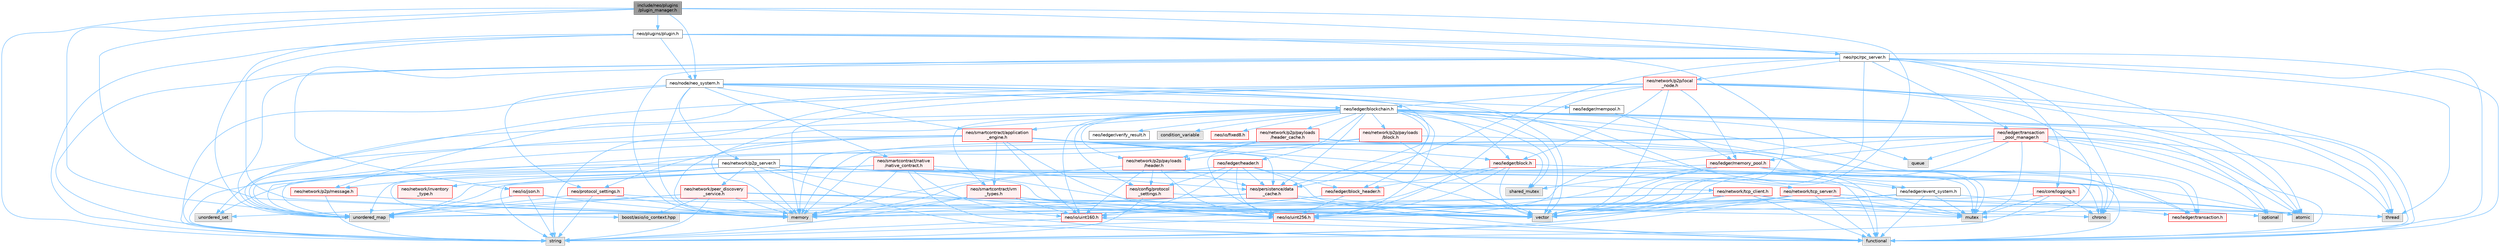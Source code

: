 digraph "include/neo/plugins/plugin_manager.h"
{
 // LATEX_PDF_SIZE
  bgcolor="transparent";
  edge [fontname=Helvetica,fontsize=10,labelfontname=Helvetica,labelfontsize=10];
  node [fontname=Helvetica,fontsize=10,shape=box,height=0.2,width=0.4];
  Node1 [id="Node000001",label="include/neo/plugins\l/plugin_manager.h",height=0.2,width=0.4,color="gray40", fillcolor="grey60", style="filled", fontcolor="black",tooltip=" "];
  Node1 -> Node2 [id="edge1_Node000001_Node000002",color="steelblue1",style="solid",tooltip=" "];
  Node2 [id="Node000002",label="neo/node/neo_system.h",height=0.2,width=0.4,color="grey40", fillcolor="white", style="filled",URL="$node_2neo__system_8h.html",tooltip=" "];
  Node2 -> Node3 [id="edge2_Node000002_Node000003",color="steelblue1",style="solid",tooltip=" "];
  Node3 [id="Node000003",label="neo/ledger/blockchain.h",height=0.2,width=0.4,color="grey40", fillcolor="white", style="filled",URL="$blockchain_8h.html",tooltip=" "];
  Node3 -> Node4 [id="edge3_Node000003_Node000004",color="steelblue1",style="solid",tooltip=" "];
  Node4 [id="Node000004",label="neo/ledger/block.h",height=0.2,width=0.4,color="red", fillcolor="#FFF0F0", style="filled",URL="$ledger_2block_8h.html",tooltip=" "];
  Node4 -> Node14 [id="edge4_Node000004_Node000014",color="steelblue1",style="solid",tooltip=" "];
  Node14 [id="Node000014",label="neo/io/uint160.h",height=0.2,width=0.4,color="red", fillcolor="#FFF0F0", style="filled",URL="$uint160_8h.html",tooltip=" "];
  Node14 -> Node16 [id="edge5_Node000014_Node000016",color="steelblue1",style="solid",tooltip=" "];
  Node16 [id="Node000016",label="functional",height=0.2,width=0.4,color="grey60", fillcolor="#E0E0E0", style="filled",tooltip=" "];
  Node14 -> Node10 [id="edge6_Node000014_Node000010",color="steelblue1",style="solid",tooltip=" "];
  Node10 [id="Node000010",label="string",height=0.2,width=0.4,color="grey60", fillcolor="#E0E0E0", style="filled",tooltip=" "];
  Node4 -> Node17 [id="edge7_Node000004_Node000017",color="steelblue1",style="solid",tooltip=" "];
  Node17 [id="Node000017",label="neo/io/uint256.h",height=0.2,width=0.4,color="red", fillcolor="#FFF0F0", style="filled",URL="$uint256_8h.html",tooltip=" "];
  Node17 -> Node16 [id="edge8_Node000017_Node000016",color="steelblue1",style="solid",tooltip=" "];
  Node17 -> Node10 [id="edge9_Node000017_Node000010",color="steelblue1",style="solid",tooltip=" "];
  Node4 -> Node19 [id="edge10_Node000004_Node000019",color="steelblue1",style="solid",tooltip=" "];
  Node19 [id="Node000019",label="neo/ledger/block_header.h",height=0.2,width=0.4,color="red", fillcolor="#FFF0F0", style="filled",URL="$block__header_8h.html",tooltip=" "];
  Node19 -> Node14 [id="edge11_Node000019_Node000014",color="steelblue1",style="solid",tooltip=" "];
  Node19 -> Node17 [id="edge12_Node000019_Node000017",color="steelblue1",style="solid",tooltip=" "];
  Node4 -> Node52 [id="edge13_Node000004_Node000052",color="steelblue1",style="solid",tooltip=" "];
  Node52 [id="Node000052",label="neo/ledger/transaction.h",height=0.2,width=0.4,color="red", fillcolor="#FFF0F0", style="filled",URL="$ledger_2transaction_8h.html",tooltip=" "];
  Node4 -> Node67 [id="edge14_Node000004_Node000067",color="steelblue1",style="solid",tooltip=" "];
  Node67 [id="Node000067",label="chrono",height=0.2,width=0.4,color="grey60", fillcolor="#E0E0E0", style="filled",tooltip=" "];
  Node4 -> Node11 [id="edge15_Node000004_Node000011",color="steelblue1",style="solid",tooltip=" "];
  Node11 [id="Node000011",label="vector",height=0.2,width=0.4,color="grey60", fillcolor="#E0E0E0", style="filled",tooltip=" "];
  Node3 -> Node19 [id="edge16_Node000003_Node000019",color="steelblue1",style="solid",tooltip=" "];
  Node3 -> Node68 [id="edge17_Node000003_Node000068",color="steelblue1",style="solid",tooltip=" "];
  Node68 [id="Node000068",label="neo/ledger/event_system.h",height=0.2,width=0.4,color="grey40", fillcolor="white", style="filled",URL="$event__system_8h.html",tooltip=" "];
  Node68 -> Node16 [id="edge18_Node000068_Node000016",color="steelblue1",style="solid",tooltip=" "];
  Node68 -> Node13 [id="edge19_Node000068_Node000013",color="steelblue1",style="solid",tooltip=" "];
  Node13 [id="Node000013",label="memory",height=0.2,width=0.4,color="grey60", fillcolor="#E0E0E0", style="filled",tooltip=" "];
  Node68 -> Node69 [id="edge20_Node000068_Node000069",color="steelblue1",style="solid",tooltip=" "];
  Node69 [id="Node000069",label="mutex",height=0.2,width=0.4,color="grey60", fillcolor="#E0E0E0", style="filled",tooltip=" "];
  Node68 -> Node11 [id="edge21_Node000068_Node000011",color="steelblue1",style="solid",tooltip=" "];
  Node68 -> Node52 [id="edge22_Node000068_Node000052",color="steelblue1",style="solid",tooltip=" "];
  Node3 -> Node70 [id="edge23_Node000003_Node000070",color="steelblue1",style="solid",tooltip=" "];
  Node70 [id="Node000070",label="neo/ledger/header.h",height=0.2,width=0.4,color="red", fillcolor="#FFF0F0", style="filled",URL="$ledger_2header_8h.html",tooltip=" "];
  Node70 -> Node71 [id="edge24_Node000070_Node000071",color="steelblue1",style="solid",tooltip=" "];
  Node71 [id="Node000071",label="neo/config/protocol\l_settings.h",height=0.2,width=0.4,color="red", fillcolor="#FFF0F0", style="filled",URL="$config_2protocol__settings_8h.html",tooltip=" "];
  Node71 -> Node10 [id="edge25_Node000071_Node000010",color="steelblue1",style="solid",tooltip=" "];
  Node71 -> Node11 [id="edge26_Node000071_Node000011",color="steelblue1",style="solid",tooltip=" "];
  Node70 -> Node14 [id="edge27_Node000070_Node000014",color="steelblue1",style="solid",tooltip=" "];
  Node70 -> Node17 [id="edge28_Node000070_Node000017",color="steelblue1",style="solid",tooltip=" "];
  Node70 -> Node19 [id="edge29_Node000070_Node000019",color="steelblue1",style="solid",tooltip=" "];
  Node70 -> Node72 [id="edge30_Node000070_Node000072",color="steelblue1",style="solid",tooltip=" "];
  Node72 [id="Node000072",label="neo/persistence/data\l_cache.h",height=0.2,width=0.4,color="red", fillcolor="#FFF0F0", style="filled",URL="$data__cache_8h.html",tooltip=" "];
  Node72 -> Node16 [id="edge31_Node000072_Node000016",color="steelblue1",style="solid",tooltip=" "];
  Node72 -> Node13 [id="edge32_Node000072_Node000013",color="steelblue1",style="solid",tooltip=" "];
  Node72 -> Node59 [id="edge33_Node000072_Node000059",color="steelblue1",style="solid",tooltip=" "];
  Node59 [id="Node000059",label="optional",height=0.2,width=0.4,color="grey60", fillcolor="#E0E0E0", style="filled",tooltip=" "];
  Node72 -> Node38 [id="edge34_Node000072_Node000038",color="steelblue1",style="solid",tooltip=" "];
  Node38 [id="Node000038",label="unordered_map",height=0.2,width=0.4,color="grey60", fillcolor="#E0E0E0", style="filled",tooltip=" "];
  Node70 -> Node13 [id="edge35_Node000070_Node000013",color="steelblue1",style="solid",tooltip=" "];
  Node70 -> Node11 [id="edge36_Node000070_Node000011",color="steelblue1",style="solid",tooltip=" "];
  Node3 -> Node52 [id="edge37_Node000003_Node000052",color="steelblue1",style="solid",tooltip=" "];
  Node3 -> Node84 [id="edge38_Node000003_Node000084",color="steelblue1",style="solid",tooltip=" "];
  Node84 [id="Node000084",label="neo/network/p2p/payloads\l/block.h",height=0.2,width=0.4,color="red", fillcolor="#FFF0F0", style="filled",URL="$network_2p2p_2payloads_2block_8h.html",tooltip=" "];
  Node84 -> Node52 [id="edge39_Node000084_Node000052",color="steelblue1",style="solid",tooltip=" "];
  Node84 -> Node85 [id="edge40_Node000084_Node000085",color="steelblue1",style="solid",tooltip=" "];
  Node85 [id="Node000085",label="neo/network/p2p/payloads\l/header.h",height=0.2,width=0.4,color="red", fillcolor="#FFF0F0", style="filled",URL="$network_2p2p_2payloads_2header_8h.html",tooltip=" "];
  Node85 -> Node71 [id="edge41_Node000085_Node000071",color="steelblue1",style="solid",tooltip=" "];
  Node85 -> Node14 [id="edge42_Node000085_Node000014",color="steelblue1",style="solid",tooltip=" "];
  Node85 -> Node17 [id="edge43_Node000085_Node000017",color="steelblue1",style="solid",tooltip=" "];
  Node85 -> Node72 [id="edge44_Node000085_Node000072",color="steelblue1",style="solid",tooltip=" "];
  Node85 -> Node13 [id="edge45_Node000085_Node000013",color="steelblue1",style="solid",tooltip=" "];
  Node84 -> Node13 [id="edge46_Node000084_Node000013",color="steelblue1",style="solid",tooltip=" "];
  Node84 -> Node11 [id="edge47_Node000084_Node000011",color="steelblue1",style="solid",tooltip=" "];
  Node3 -> Node85 [id="edge48_Node000003_Node000085",color="steelblue1",style="solid",tooltip=" "];
  Node3 -> Node86 [id="edge49_Node000003_Node000086",color="steelblue1",style="solid",tooltip=" "];
  Node86 [id="Node000086",label="neo/network/p2p/payloads\l/header_cache.h",height=0.2,width=0.4,color="red", fillcolor="#FFF0F0", style="filled",URL="$network_2p2p_2payloads_2header__cache_8h.html",tooltip=" "];
  Node86 -> Node17 [id="edge50_Node000086_Node000017",color="steelblue1",style="solid",tooltip=" "];
  Node86 -> Node85 [id="edge51_Node000086_Node000085",color="steelblue1",style="solid",tooltip=" "];
  Node86 -> Node13 [id="edge52_Node000086_Node000013",color="steelblue1",style="solid",tooltip=" "];
  Node86 -> Node69 [id="edge53_Node000086_Node000069",color="steelblue1",style="solid",tooltip=" "];
  Node86 -> Node81 [id="edge54_Node000086_Node000081",color="steelblue1",style="solid",tooltip=" "];
  Node81 [id="Node000081",label="shared_mutex",height=0.2,width=0.4,color="grey60", fillcolor="#E0E0E0", style="filled",tooltip=" "];
  Node86 -> Node38 [id="edge55_Node000086_Node000038",color="steelblue1",style="solid",tooltip=" "];
  Node3 -> Node71 [id="edge56_Node000003_Node000071",color="steelblue1",style="solid",tooltip=" "];
  Node3 -> Node21 [id="edge57_Node000003_Node000021",color="steelblue1",style="solid",tooltip=" "];
  Node21 [id="Node000021",label="neo/io/fixed8.h",height=0.2,width=0.4,color="red", fillcolor="#FFF0F0", style="filled",URL="$io_2fixed8_8h.html",tooltip=" "];
  Node3 -> Node14 [id="edge58_Node000003_Node000014",color="steelblue1",style="solid",tooltip=" "];
  Node3 -> Node17 [id="edge59_Node000003_Node000017",color="steelblue1",style="solid",tooltip=" "];
  Node3 -> Node88 [id="edge60_Node000003_Node000088",color="steelblue1",style="solid",tooltip=" "];
  Node88 [id="Node000088",label="neo/ledger/verify_result.h",height=0.2,width=0.4,color="grey40", fillcolor="white", style="filled",URL="$verify__result_8h.html",tooltip=" "];
  Node3 -> Node72 [id="edge61_Node000003_Node000072",color="steelblue1",style="solid",tooltip=" "];
  Node3 -> Node89 [id="edge62_Node000003_Node000089",color="steelblue1",style="solid",tooltip=" "];
  Node89 [id="Node000089",label="neo/smartcontract/application\l_engine.h",height=0.2,width=0.4,color="red", fillcolor="#FFF0F0", style="filled",URL="$application__engine_8h.html",tooltip=" "];
  Node89 -> Node14 [id="edge63_Node000089_Node000014",color="steelblue1",style="solid",tooltip=" "];
  Node89 -> Node17 [id="edge64_Node000089_Node000017",color="steelblue1",style="solid",tooltip=" "];
  Node89 -> Node4 [id="edge65_Node000089_Node000004",color="steelblue1",style="solid",tooltip=" "];
  Node89 -> Node52 [id="edge66_Node000089_Node000052",color="steelblue1",style="solid",tooltip=" "];
  Node89 -> Node72 [id="edge67_Node000089_Node000072",color="steelblue1",style="solid",tooltip=" "];
  Node89 -> Node90 [id="edge68_Node000089_Node000090",color="steelblue1",style="solid",tooltip=" "];
  Node90 [id="Node000090",label="neo/protocol_settings.h",height=0.2,width=0.4,color="red", fillcolor="#FFF0F0", style="filled",URL="$protocol__settings_8h.html",tooltip=" "];
  Node90 -> Node13 [id="edge69_Node000090_Node000013",color="steelblue1",style="solid",tooltip=" "];
  Node90 -> Node10 [id="edge70_Node000090_Node000010",color="steelblue1",style="solid",tooltip=" "];
  Node90 -> Node38 [id="edge71_Node000090_Node000038",color="steelblue1",style="solid",tooltip=" "];
  Node90 -> Node11 [id="edge72_Node000090_Node000011",color="steelblue1",style="solid",tooltip=" "];
  Node89 -> Node110 [id="edge73_Node000089_Node000110",color="steelblue1",style="solid",tooltip=" "];
  Node110 [id="Node000110",label="neo/smartcontract/vm\l_types.h",height=0.2,width=0.4,color="red", fillcolor="#FFF0F0", style="filled",URL="$vm__types_8h.html",tooltip=" "];
  Node110 -> Node14 [id="edge74_Node000110_Node000014",color="steelblue1",style="solid",tooltip=" "];
  Node110 -> Node17 [id="edge75_Node000110_Node000017",color="steelblue1",style="solid",tooltip=" "];
  Node110 -> Node13 [id="edge76_Node000110_Node000013",color="steelblue1",style="solid",tooltip=" "];
  Node110 -> Node10 [id="edge77_Node000110_Node000010",color="steelblue1",style="solid",tooltip=" "];
  Node110 -> Node11 [id="edge78_Node000110_Node000011",color="steelblue1",style="solid",tooltip=" "];
  Node89 -> Node16 [id="edge79_Node000089_Node000016",color="steelblue1",style="solid",tooltip=" "];
  Node89 -> Node13 [id="edge80_Node000089_Node000013",color="steelblue1",style="solid",tooltip=" "];
  Node89 -> Node10 [id="edge81_Node000089_Node000010",color="steelblue1",style="solid",tooltip=" "];
  Node89 -> Node38 [id="edge82_Node000089_Node000038",color="steelblue1",style="solid",tooltip=" "];
  Node89 -> Node11 [id="edge83_Node000089_Node000011",color="steelblue1",style="solid",tooltip=" "];
  Node3 -> Node110 [id="edge84_Node000003_Node000110",color="steelblue1",style="solid",tooltip=" "];
  Node3 -> Node111 [id="edge85_Node000003_Node000111",color="steelblue1",style="solid",tooltip=" "];
  Node111 [id="Node000111",label="atomic",height=0.2,width=0.4,color="grey60", fillcolor="#E0E0E0", style="filled",tooltip=" "];
  Node3 -> Node112 [id="edge86_Node000003_Node000112",color="steelblue1",style="solid",tooltip=" "];
  Node112 [id="Node000112",label="condition_variable",height=0.2,width=0.4,color="grey60", fillcolor="#E0E0E0", style="filled",tooltip=" "];
  Node3 -> Node16 [id="edge87_Node000003_Node000016",color="steelblue1",style="solid",tooltip=" "];
  Node3 -> Node13 [id="edge88_Node000003_Node000013",color="steelblue1",style="solid",tooltip=" "];
  Node3 -> Node69 [id="edge89_Node000003_Node000069",color="steelblue1",style="solid",tooltip=" "];
  Node3 -> Node59 [id="edge90_Node000003_Node000059",color="steelblue1",style="solid",tooltip=" "];
  Node3 -> Node113 [id="edge91_Node000003_Node000113",color="steelblue1",style="solid",tooltip=" "];
  Node113 [id="Node000113",label="queue",height=0.2,width=0.4,color="grey60", fillcolor="#E0E0E0", style="filled",tooltip=" "];
  Node3 -> Node81 [id="edge92_Node000003_Node000081",color="steelblue1",style="solid",tooltip=" "];
  Node3 -> Node114 [id="edge93_Node000003_Node000114",color="steelblue1",style="solid",tooltip=" "];
  Node114 [id="Node000114",label="thread",height=0.2,width=0.4,color="grey60", fillcolor="#E0E0E0", style="filled",tooltip=" "];
  Node3 -> Node38 [id="edge94_Node000003_Node000038",color="steelblue1",style="solid",tooltip=" "];
  Node3 -> Node107 [id="edge95_Node000003_Node000107",color="steelblue1",style="solid",tooltip=" "];
  Node107 [id="Node000107",label="unordered_set",height=0.2,width=0.4,color="grey60", fillcolor="#E0E0E0", style="filled",tooltip=" "];
  Node3 -> Node11 [id="edge96_Node000003_Node000011",color="steelblue1",style="solid",tooltip=" "];
  Node2 -> Node115 [id="edge97_Node000002_Node000115",color="steelblue1",style="solid",tooltip=" "];
  Node115 [id="Node000115",label="neo/ledger/mempool.h",height=0.2,width=0.4,color="grey40", fillcolor="white", style="filled",URL="$mempool_8h.html",tooltip=" "];
  Node115 -> Node116 [id="edge98_Node000115_Node000116",color="steelblue1",style="solid",tooltip=" "];
  Node116 [id="Node000116",label="neo/ledger/memory_pool.h",height=0.2,width=0.4,color="red", fillcolor="#FFF0F0", style="filled",URL="$ledger_2memory__pool_8h.html",tooltip=" "];
  Node116 -> Node17 [id="edge99_Node000116_Node000017",color="steelblue1",style="solid",tooltip=" "];
  Node116 -> Node68 [id="edge100_Node000116_Node000068",color="steelblue1",style="solid",tooltip=" "];
  Node116 -> Node16 [id="edge101_Node000116_Node000016",color="steelblue1",style="solid",tooltip=" "];
  Node116 -> Node69 [id="edge102_Node000116_Node000069",color="steelblue1",style="solid",tooltip=" "];
  Node116 -> Node81 [id="edge103_Node000116_Node000081",color="steelblue1",style="solid",tooltip=" "];
  Node116 -> Node38 [id="edge104_Node000116_Node000038",color="steelblue1",style="solid",tooltip=" "];
  Node116 -> Node11 [id="edge105_Node000116_Node000011",color="steelblue1",style="solid",tooltip=" "];
  Node2 -> Node119 [id="edge106_Node000002_Node000119",color="steelblue1",style="solid",tooltip=" "];
  Node119 [id="Node000119",label="neo/network/p2p_server.h",height=0.2,width=0.4,color="grey40", fillcolor="white", style="filled",URL="$p2p__server_8h.html",tooltip=" "];
  Node119 -> Node17 [id="edge107_Node000119_Node000017",color="steelblue1",style="solid",tooltip=" "];
  Node119 -> Node120 [id="edge108_Node000119_Node000120",color="steelblue1",style="solid",tooltip=" "];
  Node120 [id="Node000120",label="neo/network/inventory\l_type.h",height=0.2,width=0.4,color="red", fillcolor="#FFF0F0", style="filled",URL="$inventory__type_8h.html",tooltip=" "];
  Node119 -> Node121 [id="edge109_Node000119_Node000121",color="steelblue1",style="solid",tooltip=" "];
  Node121 [id="Node000121",label="neo/network/p2p/message.h",height=0.2,width=0.4,color="red", fillcolor="#FFF0F0", style="filled",URL="$message_8h.html",tooltip=" "];
  Node121 -> Node13 [id="edge110_Node000121_Node000013",color="steelblue1",style="solid",tooltip=" "];
  Node121 -> Node10 [id="edge111_Node000121_Node000010",color="steelblue1",style="solid",tooltip=" "];
  Node119 -> Node124 [id="edge112_Node000119_Node000124",color="steelblue1",style="solid",tooltip=" "];
  Node124 [id="Node000124",label="neo/network/peer_discovery\l_service.h",height=0.2,width=0.4,color="red", fillcolor="#FFF0F0", style="filled",URL="$peer__discovery__service_8h.html",tooltip=" "];
  Node124 -> Node127 [id="edge113_Node000124_Node000127",color="steelblue1",style="solid",tooltip=" "];
  Node127 [id="Node000127",label="boost/asio/io_context.hpp",height=0.2,width=0.4,color="grey60", fillcolor="#E0E0E0", style="filled",tooltip=" "];
  Node124 -> Node67 [id="edge114_Node000124_Node000067",color="steelblue1",style="solid",tooltip=" "];
  Node124 -> Node13 [id="edge115_Node000124_Node000013",color="steelblue1",style="solid",tooltip=" "];
  Node124 -> Node69 [id="edge116_Node000124_Node000069",color="steelblue1",style="solid",tooltip=" "];
  Node124 -> Node10 [id="edge117_Node000124_Node000010",color="steelblue1",style="solid",tooltip=" "];
  Node124 -> Node38 [id="edge118_Node000124_Node000038",color="steelblue1",style="solid",tooltip=" "];
  Node124 -> Node107 [id="edge119_Node000124_Node000107",color="steelblue1",style="solid",tooltip=" "];
  Node124 -> Node11 [id="edge120_Node000124_Node000011",color="steelblue1",style="solid",tooltip=" "];
  Node119 -> Node131 [id="edge121_Node000119_Node000131",color="steelblue1",style="solid",tooltip=" "];
  Node131 [id="Node000131",label="neo/network/tcp_client.h",height=0.2,width=0.4,color="red", fillcolor="#FFF0F0", style="filled",URL="$tcp__client_8h.html",tooltip=" "];
  Node131 -> Node111 [id="edge122_Node000131_Node000111",color="steelblue1",style="solid",tooltip=" "];
  Node131 -> Node16 [id="edge123_Node000131_Node000016",color="steelblue1",style="solid",tooltip=" "];
  Node131 -> Node13 [id="edge124_Node000131_Node000013",color="steelblue1",style="solid",tooltip=" "];
  Node131 -> Node69 [id="edge125_Node000131_Node000069",color="steelblue1",style="solid",tooltip=" "];
  Node131 -> Node10 [id="edge126_Node000131_Node000010",color="steelblue1",style="solid",tooltip=" "];
  Node131 -> Node114 [id="edge127_Node000131_Node000114",color="steelblue1",style="solid",tooltip=" "];
  Node131 -> Node38 [id="edge128_Node000131_Node000038",color="steelblue1",style="solid",tooltip=" "];
  Node131 -> Node11 [id="edge129_Node000131_Node000011",color="steelblue1",style="solid",tooltip=" "];
  Node119 -> Node137 [id="edge130_Node000119_Node000137",color="steelblue1",style="solid",tooltip=" "];
  Node137 [id="Node000137",label="neo/network/tcp_server.h",height=0.2,width=0.4,color="red", fillcolor="#FFF0F0", style="filled",URL="$tcp__server_8h.html",tooltip=" "];
  Node137 -> Node111 [id="edge131_Node000137_Node000111",color="steelblue1",style="solid",tooltip=" "];
  Node137 -> Node16 [id="edge132_Node000137_Node000016",color="steelblue1",style="solid",tooltip=" "];
  Node137 -> Node13 [id="edge133_Node000137_Node000013",color="steelblue1",style="solid",tooltip=" "];
  Node137 -> Node69 [id="edge134_Node000137_Node000069",color="steelblue1",style="solid",tooltip=" "];
  Node137 -> Node10 [id="edge135_Node000137_Node000010",color="steelblue1",style="solid",tooltip=" "];
  Node137 -> Node114 [id="edge136_Node000137_Node000114",color="steelblue1",style="solid",tooltip=" "];
  Node137 -> Node38 [id="edge137_Node000137_Node000038",color="steelblue1",style="solid",tooltip=" "];
  Node137 -> Node11 [id="edge138_Node000137_Node000011",color="steelblue1",style="solid",tooltip=" "];
  Node119 -> Node111 [id="edge139_Node000119_Node000111",color="steelblue1",style="solid",tooltip=" "];
  Node119 -> Node127 [id="edge140_Node000119_Node000127",color="steelblue1",style="solid",tooltip=" "];
  Node119 -> Node67 [id="edge141_Node000119_Node000067",color="steelblue1",style="solid",tooltip=" "];
  Node119 -> Node16 [id="edge142_Node000119_Node000016",color="steelblue1",style="solid",tooltip=" "];
  Node119 -> Node13 [id="edge143_Node000119_Node000013",color="steelblue1",style="solid",tooltip=" "];
  Node119 -> Node69 [id="edge144_Node000119_Node000069",color="steelblue1",style="solid",tooltip=" "];
  Node119 -> Node10 [id="edge145_Node000119_Node000010",color="steelblue1",style="solid",tooltip=" "];
  Node119 -> Node38 [id="edge146_Node000119_Node000038",color="steelblue1",style="solid",tooltip=" "];
  Node119 -> Node107 [id="edge147_Node000119_Node000107",color="steelblue1",style="solid",tooltip=" "];
  Node119 -> Node11 [id="edge148_Node000119_Node000011",color="steelblue1",style="solid",tooltip=" "];
  Node2 -> Node72 [id="edge149_Node000002_Node000072",color="steelblue1",style="solid",tooltip=" "];
  Node2 -> Node90 [id="edge150_Node000002_Node000090",color="steelblue1",style="solid",tooltip=" "];
  Node2 -> Node89 [id="edge151_Node000002_Node000089",color="steelblue1",style="solid",tooltip=" "];
  Node2 -> Node138 [id="edge152_Node000002_Node000138",color="steelblue1",style="solid",tooltip=" "];
  Node138 [id="Node000138",label="neo/smartcontract/native\l/native_contract.h",height=0.2,width=0.4,color="red", fillcolor="#FFF0F0", style="filled",URL="$native_2native__contract_8h.html",tooltip=" "];
  Node138 -> Node14 [id="edge153_Node000138_Node000014",color="steelblue1",style="solid",tooltip=" "];
  Node138 -> Node72 [id="edge154_Node000138_Node000072",color="steelblue1",style="solid",tooltip=" "];
  Node138 -> Node16 [id="edge155_Node000138_Node000016",color="steelblue1",style="solid",tooltip=" "];
  Node138 -> Node13 [id="edge156_Node000138_Node000013",color="steelblue1",style="solid",tooltip=" "];
  Node138 -> Node10 [id="edge157_Node000138_Node000010",color="steelblue1",style="solid",tooltip=" "];
  Node138 -> Node38 [id="edge158_Node000138_Node000038",color="steelblue1",style="solid",tooltip=" "];
  Node138 -> Node11 [id="edge159_Node000138_Node000011",color="steelblue1",style="solid",tooltip=" "];
  Node2 -> Node16 [id="edge160_Node000002_Node000016",color="steelblue1",style="solid",tooltip=" "];
  Node2 -> Node13 [id="edge161_Node000002_Node000013",color="steelblue1",style="solid",tooltip=" "];
  Node2 -> Node10 [id="edge162_Node000002_Node000010",color="steelblue1",style="solid",tooltip=" "];
  Node2 -> Node11 [id="edge163_Node000002_Node000011",color="steelblue1",style="solid",tooltip=" "];
  Node1 -> Node139 [id="edge164_Node000001_Node000139",color="steelblue1",style="solid",tooltip=" "];
  Node139 [id="Node000139",label="neo/plugins/plugin.h",height=0.2,width=0.4,color="grey40", fillcolor="white", style="filled",URL="$plugins_2plugin_8h.html",tooltip=" "];
  Node139 -> Node2 [id="edge165_Node000139_Node000002",color="steelblue1",style="solid",tooltip=" "];
  Node139 -> Node140 [id="edge166_Node000139_Node000140",color="steelblue1",style="solid",tooltip=" "];
  Node140 [id="Node000140",label="neo/rpc/rpc_server.h",height=0.2,width=0.4,color="grey40", fillcolor="white", style="filled",URL="$rpc__server_8h.html",tooltip=" "];
  Node140 -> Node141 [id="edge167_Node000140_Node000141",color="steelblue1",style="solid",tooltip=" "];
  Node141 [id="Node000141",label="neo/core/logging.h",height=0.2,width=0.4,color="red", fillcolor="#FFF0F0", style="filled",URL="$core_2logging_8h.html",tooltip=" "];
  Node141 -> Node67 [id="edge168_Node000141_Node000067",color="steelblue1",style="solid",tooltip=" "];
  Node141 -> Node13 [id="edge169_Node000141_Node000013",color="steelblue1",style="solid",tooltip=" "];
  Node141 -> Node10 [id="edge170_Node000141_Node000010",color="steelblue1",style="solid",tooltip=" "];
  Node141 -> Node69 [id="edge171_Node000141_Node000069",color="steelblue1",style="solid",tooltip=" "];
  Node140 -> Node143 [id="edge172_Node000140_Node000143",color="steelblue1",style="solid",tooltip=" "];
  Node143 [id="Node000143",label="neo/io/json.h",height=0.2,width=0.4,color="red", fillcolor="#FFF0F0", style="filled",URL="$io_2json_8h.html",tooltip=" "];
  Node143 -> Node13 [id="edge173_Node000143_Node000013",color="steelblue1",style="solid",tooltip=" "];
  Node143 -> Node10 [id="edge174_Node000143_Node000010",color="steelblue1",style="solid",tooltip=" "];
  Node143 -> Node38 [id="edge175_Node000143_Node000038",color="steelblue1",style="solid",tooltip=" "];
  Node143 -> Node11 [id="edge176_Node000143_Node000011",color="steelblue1",style="solid",tooltip=" "];
  Node140 -> Node144 [id="edge177_Node000140_Node000144",color="steelblue1",style="solid",tooltip=" "];
  Node144 [id="Node000144",label="neo/ledger/transaction\l_pool_manager.h",height=0.2,width=0.4,color="red", fillcolor="#FFF0F0", style="filled",URL="$transaction__pool__manager_8h.html",tooltip=" "];
  Node144 -> Node17 [id="edge178_Node000144_Node000017",color="steelblue1",style="solid",tooltip=" "];
  Node144 -> Node116 [id="edge179_Node000144_Node000116",color="steelblue1",style="solid",tooltip=" "];
  Node144 -> Node111 [id="edge180_Node000144_Node000111",color="steelblue1",style="solid",tooltip=" "];
  Node144 -> Node67 [id="edge181_Node000144_Node000067",color="steelblue1",style="solid",tooltip=" "];
  Node144 -> Node16 [id="edge182_Node000144_Node000016",color="steelblue1",style="solid",tooltip=" "];
  Node144 -> Node13 [id="edge183_Node000144_Node000013",color="steelblue1",style="solid",tooltip=" "];
  Node144 -> Node69 [id="edge184_Node000144_Node000069",color="steelblue1",style="solid",tooltip=" "];
  Node144 -> Node59 [id="edge185_Node000144_Node000059",color="steelblue1",style="solid",tooltip=" "];
  Node144 -> Node113 [id="edge186_Node000144_Node000113",color="steelblue1",style="solid",tooltip=" "];
  Node144 -> Node114 [id="edge187_Node000144_Node000114",color="steelblue1",style="solid",tooltip=" "];
  Node144 -> Node38 [id="edge188_Node000144_Node000038",color="steelblue1",style="solid",tooltip=" "];
  Node144 -> Node11 [id="edge189_Node000144_Node000011",color="steelblue1",style="solid",tooltip=" "];
  Node140 -> Node145 [id="edge190_Node000140_Node000145",color="steelblue1",style="solid",tooltip=" "];
  Node145 [id="Node000145",label="neo/network/p2p/local\l_node.h",height=0.2,width=0.4,color="red", fillcolor="#FFF0F0", style="filled",URL="$local__node_8h.html",tooltip=" "];
  Node145 -> Node17 [id="edge191_Node000145_Node000017",color="steelblue1",style="solid",tooltip=" "];
  Node145 -> Node4 [id="edge192_Node000145_Node000004",color="steelblue1",style="solid",tooltip=" "];
  Node145 -> Node3 [id="edge193_Node000145_Node000003",color="steelblue1",style="solid",tooltip=" "];
  Node145 -> Node116 [id="edge194_Node000145_Node000116",color="steelblue1",style="solid",tooltip=" "];
  Node145 -> Node121 [id="edge195_Node000145_Node000121",color="steelblue1",style="solid",tooltip=" "];
  Node145 -> Node111 [id="edge196_Node000145_Node000111",color="steelblue1",style="solid",tooltip=" "];
  Node145 -> Node16 [id="edge197_Node000145_Node000016",color="steelblue1",style="solid",tooltip=" "];
  Node145 -> Node13 [id="edge198_Node000145_Node000013",color="steelblue1",style="solid",tooltip=" "];
  Node145 -> Node69 [id="edge199_Node000145_Node000069",color="steelblue1",style="solid",tooltip=" "];
  Node145 -> Node10 [id="edge200_Node000145_Node000010",color="steelblue1",style="solid",tooltip=" "];
  Node145 -> Node114 [id="edge201_Node000145_Node000114",color="steelblue1",style="solid",tooltip=" "];
  Node145 -> Node38 [id="edge202_Node000145_Node000038",color="steelblue1",style="solid",tooltip=" "];
  Node145 -> Node11 [id="edge203_Node000145_Node000011",color="steelblue1",style="solid",tooltip=" "];
  Node140 -> Node72 [id="edge204_Node000140_Node000072",color="steelblue1",style="solid",tooltip=" "];
  Node140 -> Node111 [id="edge205_Node000140_Node000111",color="steelblue1",style="solid",tooltip=" "];
  Node140 -> Node67 [id="edge206_Node000140_Node000067",color="steelblue1",style="solid",tooltip=" "];
  Node140 -> Node16 [id="edge207_Node000140_Node000016",color="steelblue1",style="solid",tooltip=" "];
  Node140 -> Node13 [id="edge208_Node000140_Node000013",color="steelblue1",style="solid",tooltip=" "];
  Node140 -> Node10 [id="edge209_Node000140_Node000010",color="steelblue1",style="solid",tooltip=" "];
  Node140 -> Node114 [id="edge210_Node000140_Node000114",color="steelblue1",style="solid",tooltip=" "];
  Node140 -> Node38 [id="edge211_Node000140_Node000038",color="steelblue1",style="solid",tooltip=" "];
  Node140 -> Node11 [id="edge212_Node000140_Node000011",color="steelblue1",style="solid",tooltip=" "];
  Node139 -> Node16 [id="edge213_Node000139_Node000016",color="steelblue1",style="solid",tooltip=" "];
  Node139 -> Node13 [id="edge214_Node000139_Node000013",color="steelblue1",style="solid",tooltip=" "];
  Node139 -> Node10 [id="edge215_Node000139_Node000010",color="steelblue1",style="solid",tooltip=" "];
  Node139 -> Node38 [id="edge216_Node000139_Node000038",color="steelblue1",style="solid",tooltip=" "];
  Node139 -> Node11 [id="edge217_Node000139_Node000011",color="steelblue1",style="solid",tooltip=" "];
  Node1 -> Node140 [id="edge218_Node000001_Node000140",color="steelblue1",style="solid",tooltip=" "];
  Node1 -> Node13 [id="edge219_Node000001_Node000013",color="steelblue1",style="solid",tooltip=" "];
  Node1 -> Node10 [id="edge220_Node000001_Node000010",color="steelblue1",style="solid",tooltip=" "];
  Node1 -> Node38 [id="edge221_Node000001_Node000038",color="steelblue1",style="solid",tooltip=" "];
  Node1 -> Node11 [id="edge222_Node000001_Node000011",color="steelblue1",style="solid",tooltip=" "];
}
